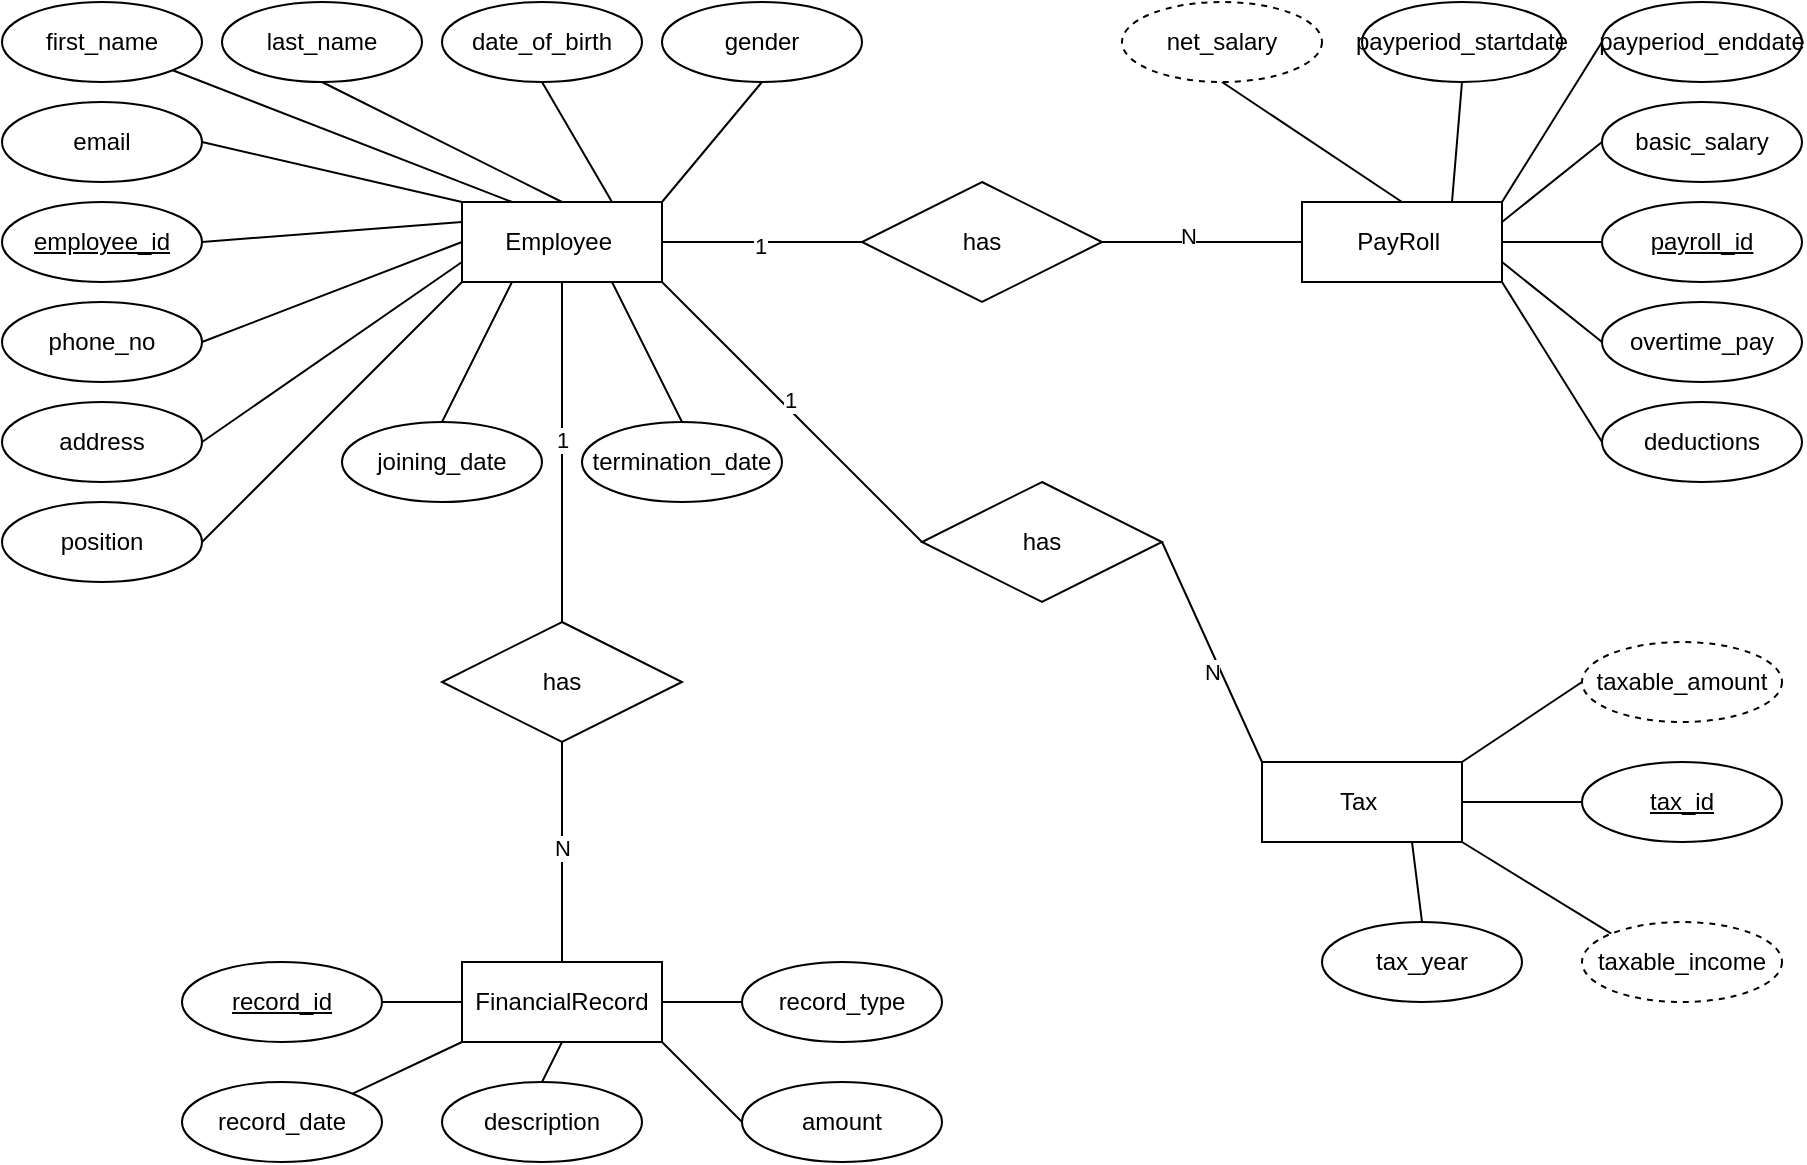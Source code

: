 <mxfile version="22.1.8" type="device">
  <diagram name="Page-1" id="-swlv_brjV1z-kcaf3VO">
    <mxGraphModel dx="1900" dy="565" grid="1" gridSize="10" guides="1" tooltips="1" connect="1" arrows="1" fold="1" page="1" pageScale="1" pageWidth="850" pageHeight="1100" math="0" shadow="0">
      <root>
        <mxCell id="0" />
        <mxCell id="1" parent="0" />
        <mxCell id="I96AvqniFGuCZLhaKrm_-1" value="Employee&amp;nbsp;" style="whiteSpace=wrap;html=1;align=center;" parent="1" vertex="1">
          <mxGeometry x="120" y="160" width="100" height="40" as="geometry" />
        </mxCell>
        <mxCell id="I96AvqniFGuCZLhaKrm_-4" value="PayRoll&amp;nbsp;" style="whiteSpace=wrap;html=1;align=center;" parent="1" vertex="1">
          <mxGeometry x="540" y="160" width="100" height="40" as="geometry" />
        </mxCell>
        <mxCell id="I96AvqniFGuCZLhaKrm_-7" value="payroll_id" style="ellipse;whiteSpace=wrap;html=1;align=center;fontStyle=4;" parent="1" vertex="1">
          <mxGeometry x="690" y="160" width="100" height="40" as="geometry" />
        </mxCell>
        <mxCell id="I96AvqniFGuCZLhaKrm_-8" value="employee_id" style="ellipse;whiteSpace=wrap;html=1;align=center;fontStyle=4;" parent="1" vertex="1">
          <mxGeometry x="-110" y="160" width="100" height="40" as="geometry" />
        </mxCell>
        <mxCell id="I96AvqniFGuCZLhaKrm_-9" value="" style="endArrow=none;html=1;rounded=0;exitX=0.5;exitY=1;exitDx=0;exitDy=0;entryX=0.5;entryY=0;entryDx=0;entryDy=0;" parent="1" source="I96AvqniFGuCZLhaKrm_-1" target="I96AvqniFGuCZLhaKrm_-11" edge="1">
          <mxGeometry relative="1" as="geometry">
            <mxPoint x="180" y="260" as="sourcePoint" />
            <mxPoint x="340" y="260" as="targetPoint" />
          </mxGeometry>
        </mxCell>
        <mxCell id="I96AvqniFGuCZLhaKrm_-29" value="1" style="edgeLabel;html=1;align=center;verticalAlign=middle;resizable=0;points=[];" parent="I96AvqniFGuCZLhaKrm_-9" vertex="1" connectable="0">
          <mxGeometry x="-0.076" relative="1" as="geometry">
            <mxPoint as="offset" />
          </mxGeometry>
        </mxCell>
        <mxCell id="I96AvqniFGuCZLhaKrm_-11" value="has" style="shape=rhombus;perimeter=rhombusPerimeter;whiteSpace=wrap;html=1;align=center;" parent="1" vertex="1">
          <mxGeometry x="110" y="370" width="120" height="60" as="geometry" />
        </mxCell>
        <mxCell id="I96AvqniFGuCZLhaKrm_-12" value="has" style="shape=rhombus;perimeter=rhombusPerimeter;whiteSpace=wrap;html=1;align=center;" parent="1" vertex="1">
          <mxGeometry x="350" y="300" width="120" height="60" as="geometry" />
        </mxCell>
        <mxCell id="I96AvqniFGuCZLhaKrm_-13" value="has" style="shape=rhombus;perimeter=rhombusPerimeter;whiteSpace=wrap;html=1;align=center;" parent="1" vertex="1">
          <mxGeometry x="320" y="150" width="120" height="60" as="geometry" />
        </mxCell>
        <mxCell id="I96AvqniFGuCZLhaKrm_-14" value="" style="endArrow=none;html=1;rounded=0;exitX=0.5;exitY=1;exitDx=0;exitDy=0;entryX=0.5;entryY=0;entryDx=0;entryDy=0;" parent="1" source="I96AvqniFGuCZLhaKrm_-11" target="I96AvqniFGuCZLhaKrm_-35" edge="1">
          <mxGeometry relative="1" as="geometry">
            <mxPoint x="180" y="210" as="sourcePoint" />
            <mxPoint x="200" y="420" as="targetPoint" />
          </mxGeometry>
        </mxCell>
        <mxCell id="I96AvqniFGuCZLhaKrm_-30" value="N" style="edgeLabel;html=1;align=center;verticalAlign=middle;resizable=0;points=[];" parent="I96AvqniFGuCZLhaKrm_-14" vertex="1" connectable="0">
          <mxGeometry x="-0.034" relative="1" as="geometry">
            <mxPoint as="offset" />
          </mxGeometry>
        </mxCell>
        <mxCell id="I96AvqniFGuCZLhaKrm_-15" value="" style="endArrow=none;html=1;rounded=0;exitX=0;exitY=0.5;exitDx=0;exitDy=0;entryX=1;entryY=0.5;entryDx=0;entryDy=0;" parent="1" source="I96AvqniFGuCZLhaKrm_-4" target="I96AvqniFGuCZLhaKrm_-13" edge="1">
          <mxGeometry relative="1" as="geometry">
            <mxPoint x="190" y="220" as="sourcePoint" />
            <mxPoint x="190" y="330" as="targetPoint" />
          </mxGeometry>
        </mxCell>
        <mxCell id="I96AvqniFGuCZLhaKrm_-26" value="N" style="edgeLabel;html=1;align=center;verticalAlign=middle;resizable=0;points=[];" parent="I96AvqniFGuCZLhaKrm_-15" vertex="1" connectable="0">
          <mxGeometry x="0.14" y="-3" relative="1" as="geometry">
            <mxPoint as="offset" />
          </mxGeometry>
        </mxCell>
        <mxCell id="I96AvqniFGuCZLhaKrm_-16" value="" style="endArrow=none;html=1;rounded=0;exitX=1;exitY=0.5;exitDx=0;exitDy=0;entryX=0;entryY=0.5;entryDx=0;entryDy=0;" parent="1" source="I96AvqniFGuCZLhaKrm_-1" target="I96AvqniFGuCZLhaKrm_-13" edge="1">
          <mxGeometry relative="1" as="geometry">
            <mxPoint x="200" y="230" as="sourcePoint" />
            <mxPoint x="200" y="340" as="targetPoint" />
          </mxGeometry>
        </mxCell>
        <mxCell id="I96AvqniFGuCZLhaKrm_-25" value="1" style="edgeLabel;html=1;align=center;verticalAlign=middle;resizable=0;points=[];" parent="I96AvqniFGuCZLhaKrm_-16" vertex="1" connectable="0">
          <mxGeometry x="-0.032" y="-2" relative="1" as="geometry">
            <mxPoint as="offset" />
          </mxGeometry>
        </mxCell>
        <mxCell id="I96AvqniFGuCZLhaKrm_-17" value="" style="endArrow=none;html=1;rounded=0;entryX=1;entryY=0.5;entryDx=0;entryDy=0;exitX=0;exitY=0;exitDx=0;exitDy=0;" parent="1" source="I96AvqniFGuCZLhaKrm_-32" target="I96AvqniFGuCZLhaKrm_-12" edge="1">
          <mxGeometry relative="1" as="geometry">
            <mxPoint x="550" y="400" as="sourcePoint" />
            <mxPoint x="180" y="320" as="targetPoint" />
          </mxGeometry>
        </mxCell>
        <mxCell id="I96AvqniFGuCZLhaKrm_-28" value="N" style="edgeLabel;html=1;align=center;verticalAlign=middle;resizable=0;points=[];" parent="I96AvqniFGuCZLhaKrm_-17" vertex="1" connectable="0">
          <mxGeometry x="-0.137" y="4" relative="1" as="geometry">
            <mxPoint as="offset" />
          </mxGeometry>
        </mxCell>
        <mxCell id="I96AvqniFGuCZLhaKrm_-18" value="" style="endArrow=none;html=1;rounded=0;exitX=1;exitY=1;exitDx=0;exitDy=0;entryX=0;entryY=0.5;entryDx=0;entryDy=0;" parent="1" source="I96AvqniFGuCZLhaKrm_-1" target="I96AvqniFGuCZLhaKrm_-12" edge="1">
          <mxGeometry relative="1" as="geometry">
            <mxPoint x="190" y="220" as="sourcePoint" />
            <mxPoint x="190" y="330" as="targetPoint" />
          </mxGeometry>
        </mxCell>
        <mxCell id="I96AvqniFGuCZLhaKrm_-27" value="1" style="edgeLabel;html=1;align=center;verticalAlign=middle;resizable=0;points=[];" parent="I96AvqniFGuCZLhaKrm_-18" vertex="1" connectable="0">
          <mxGeometry x="-0.057" y="4" relative="1" as="geometry">
            <mxPoint as="offset" />
          </mxGeometry>
        </mxCell>
        <mxCell id="I96AvqniFGuCZLhaKrm_-19" value="" style="endArrow=none;html=1;rounded=0;exitX=0.75;exitY=1;exitDx=0;exitDy=0;entryX=0.5;entryY=0;entryDx=0;entryDy=0;" parent="1" source="I96AvqniFGuCZLhaKrm_-1" target="I96AvqniFGuCZLhaKrm_-64" edge="1">
          <mxGeometry relative="1" as="geometry">
            <mxPoint x="290" y="370" as="sourcePoint" />
            <mxPoint x="290" y="480" as="targetPoint" />
          </mxGeometry>
        </mxCell>
        <mxCell id="I96AvqniFGuCZLhaKrm_-20" value="" style="endArrow=none;html=1;rounded=0;exitX=1;exitY=0.5;exitDx=0;exitDy=0;entryX=0;entryY=0.5;entryDx=0;entryDy=0;" parent="1" source="I96AvqniFGuCZLhaKrm_-32" target="I96AvqniFGuCZLhaKrm_-33" edge="1">
          <mxGeometry relative="1" as="geometry">
            <mxPoint x="720" y="250" as="sourcePoint" />
            <mxPoint x="720" y="360" as="targetPoint" />
          </mxGeometry>
        </mxCell>
        <mxCell id="I96AvqniFGuCZLhaKrm_-22" value="" style="endArrow=none;html=1;rounded=0;exitX=1;exitY=0.5;exitDx=0;exitDy=0;entryX=0;entryY=0.5;entryDx=0;entryDy=0;" parent="1" source="I96AvqniFGuCZLhaKrm_-4" target="I96AvqniFGuCZLhaKrm_-7" edge="1">
          <mxGeometry relative="1" as="geometry">
            <mxPoint x="210" y="240" as="sourcePoint" />
            <mxPoint x="210" y="350" as="targetPoint" />
          </mxGeometry>
        </mxCell>
        <mxCell id="I96AvqniFGuCZLhaKrm_-24" value="" style="endArrow=none;html=1;rounded=0;exitX=0;exitY=0.25;exitDx=0;exitDy=0;entryX=1;entryY=0.5;entryDx=0;entryDy=0;" parent="1" source="I96AvqniFGuCZLhaKrm_-1" target="I96AvqniFGuCZLhaKrm_-8" edge="1">
          <mxGeometry relative="1" as="geometry">
            <mxPoint x="230" y="260" as="sourcePoint" />
            <mxPoint x="230" y="370" as="targetPoint" />
          </mxGeometry>
        </mxCell>
        <mxCell id="I96AvqniFGuCZLhaKrm_-32" value="Tax&amp;nbsp;" style="whiteSpace=wrap;html=1;align=center;" parent="1" vertex="1">
          <mxGeometry x="520" y="440" width="100" height="40" as="geometry" />
        </mxCell>
        <mxCell id="I96AvqniFGuCZLhaKrm_-33" value="tax_id" style="ellipse;whiteSpace=wrap;html=1;align=center;fontStyle=4;" parent="1" vertex="1">
          <mxGeometry x="680" y="440" width="100" height="40" as="geometry" />
        </mxCell>
        <mxCell id="I96AvqniFGuCZLhaKrm_-35" value="FinancialRecord" style="whiteSpace=wrap;html=1;align=center;" parent="1" vertex="1">
          <mxGeometry x="120" y="540" width="100" height="40" as="geometry" />
        </mxCell>
        <mxCell id="I96AvqniFGuCZLhaKrm_-36" value="record_id" style="ellipse;whiteSpace=wrap;html=1;align=center;fontStyle=4;" parent="1" vertex="1">
          <mxGeometry x="-20" y="540" width="100" height="40" as="geometry" />
        </mxCell>
        <mxCell id="I96AvqniFGuCZLhaKrm_-37" value="" style="endArrow=none;html=1;rounded=0;entryX=1;entryY=0.5;entryDx=0;entryDy=0;exitX=0;exitY=0.5;exitDx=0;exitDy=0;" parent="1" source="I96AvqniFGuCZLhaKrm_-35" target="I96AvqniFGuCZLhaKrm_-36" edge="1">
          <mxGeometry relative="1" as="geometry">
            <mxPoint x="90" y="490" as="sourcePoint" />
            <mxPoint x="50" y="460" as="targetPoint" />
          </mxGeometry>
        </mxCell>
        <mxCell id="I96AvqniFGuCZLhaKrm_-38" value="gender" style="ellipse;whiteSpace=wrap;html=1;align=center;" parent="1" vertex="1">
          <mxGeometry x="220" y="60" width="100" height="40" as="geometry" />
        </mxCell>
        <mxCell id="I96AvqniFGuCZLhaKrm_-39" value="joining_date" style="ellipse;whiteSpace=wrap;html=1;align=center;" parent="1" vertex="1">
          <mxGeometry x="60" y="270" width="100" height="40" as="geometry" />
        </mxCell>
        <mxCell id="I96AvqniFGuCZLhaKrm_-40" value="position" style="ellipse;whiteSpace=wrap;html=1;align=center;" parent="1" vertex="1">
          <mxGeometry x="-110" y="310" width="100" height="40" as="geometry" />
        </mxCell>
        <mxCell id="I96AvqniFGuCZLhaKrm_-41" value="date_of_birth" style="ellipse;whiteSpace=wrap;html=1;align=center;" parent="1" vertex="1">
          <mxGeometry x="110" y="60" width="100" height="40" as="geometry" />
        </mxCell>
        <mxCell id="I96AvqniFGuCZLhaKrm_-42" value="payperiod_startdate" style="ellipse;whiteSpace=wrap;html=1;align=center;" parent="1" vertex="1">
          <mxGeometry x="570" y="60" width="100" height="40" as="geometry" />
        </mxCell>
        <mxCell id="I96AvqniFGuCZLhaKrm_-43" value="address" style="ellipse;whiteSpace=wrap;html=1;align=center;" parent="1" vertex="1">
          <mxGeometry x="-110" y="260" width="100" height="40" as="geometry" />
        </mxCell>
        <mxCell id="I96AvqniFGuCZLhaKrm_-44" value="phone_no" style="ellipse;whiteSpace=wrap;html=1;align=center;" parent="1" vertex="1">
          <mxGeometry x="-110" y="210" width="100" height="40" as="geometry" />
        </mxCell>
        <mxCell id="I96AvqniFGuCZLhaKrm_-45" value="email" style="ellipse;whiteSpace=wrap;html=1;align=center;" parent="1" vertex="1">
          <mxGeometry x="-110" y="110" width="100" height="40" as="geometry" />
        </mxCell>
        <mxCell id="I96AvqniFGuCZLhaKrm_-46" value="last_name" style="ellipse;whiteSpace=wrap;html=1;align=center;" parent="1" vertex="1">
          <mxGeometry y="60" width="100" height="40" as="geometry" />
        </mxCell>
        <mxCell id="I96AvqniFGuCZLhaKrm_-47" value="first_name" style="ellipse;whiteSpace=wrap;html=1;align=center;" parent="1" vertex="1">
          <mxGeometry x="-110" y="60" width="100" height="40" as="geometry" />
        </mxCell>
        <mxCell id="I96AvqniFGuCZLhaKrm_-48" value="deductions" style="ellipse;whiteSpace=wrap;html=1;align=center;" parent="1" vertex="1">
          <mxGeometry x="690" y="260" width="100" height="40" as="geometry" />
        </mxCell>
        <mxCell id="I96AvqniFGuCZLhaKrm_-49" value="overtime_pay" style="ellipse;whiteSpace=wrap;html=1;align=center;" parent="1" vertex="1">
          <mxGeometry x="690" y="210" width="100" height="40" as="geometry" />
        </mxCell>
        <mxCell id="I96AvqniFGuCZLhaKrm_-50" value="basic_salary" style="ellipse;whiteSpace=wrap;html=1;align=center;" parent="1" vertex="1">
          <mxGeometry x="690" y="110" width="100" height="40" as="geometry" />
        </mxCell>
        <mxCell id="I96AvqniFGuCZLhaKrm_-51" value="payperiod_enddate" style="ellipse;whiteSpace=wrap;html=1;align=center;" parent="1" vertex="1">
          <mxGeometry x="690" y="60" width="100" height="40" as="geometry" />
        </mxCell>
        <mxCell id="I96AvqniFGuCZLhaKrm_-58" value="tax_year" style="ellipse;whiteSpace=wrap;html=1;align=center;" parent="1" vertex="1">
          <mxGeometry x="550" y="520" width="100" height="40" as="geometry" />
        </mxCell>
        <mxCell id="I96AvqniFGuCZLhaKrm_-60" value="record_type" style="ellipse;whiteSpace=wrap;html=1;align=center;" parent="1" vertex="1">
          <mxGeometry x="260" y="540" width="100" height="40" as="geometry" />
        </mxCell>
        <mxCell id="I96AvqniFGuCZLhaKrm_-61" value="amount" style="ellipse;whiteSpace=wrap;html=1;align=center;" parent="1" vertex="1">
          <mxGeometry x="260" y="600" width="100" height="40" as="geometry" />
        </mxCell>
        <mxCell id="I96AvqniFGuCZLhaKrm_-62" value="record_date" style="ellipse;whiteSpace=wrap;html=1;align=center;" parent="1" vertex="1">
          <mxGeometry x="-20" y="600" width="100" height="40" as="geometry" />
        </mxCell>
        <mxCell id="I96AvqniFGuCZLhaKrm_-63" value="description" style="ellipse;whiteSpace=wrap;html=1;align=center;" parent="1" vertex="1">
          <mxGeometry x="110" y="600" width="100" height="40" as="geometry" />
        </mxCell>
        <mxCell id="I96AvqniFGuCZLhaKrm_-64" value="termination_date" style="ellipse;whiteSpace=wrap;html=1;align=center;" parent="1" vertex="1">
          <mxGeometry x="180" y="270" width="100" height="40" as="geometry" />
        </mxCell>
        <mxCell id="I96AvqniFGuCZLhaKrm_-66" value="" style="endArrow=none;html=1;rounded=0;exitX=0.25;exitY=1;exitDx=0;exitDy=0;entryX=0.5;entryY=0;entryDx=0;entryDy=0;" parent="1" source="I96AvqniFGuCZLhaKrm_-1" target="I96AvqniFGuCZLhaKrm_-39" edge="1">
          <mxGeometry relative="1" as="geometry">
            <mxPoint x="300" y="380" as="sourcePoint" />
            <mxPoint x="300" y="490" as="targetPoint" />
          </mxGeometry>
        </mxCell>
        <mxCell id="I96AvqniFGuCZLhaKrm_-67" value="" style="endArrow=none;html=1;rounded=0;exitX=0;exitY=1;exitDx=0;exitDy=0;entryX=1;entryY=0.5;entryDx=0;entryDy=0;" parent="1" source="I96AvqniFGuCZLhaKrm_-1" target="I96AvqniFGuCZLhaKrm_-40" edge="1">
          <mxGeometry relative="1" as="geometry">
            <mxPoint x="310" y="390" as="sourcePoint" />
            <mxPoint x="310" y="500" as="targetPoint" />
          </mxGeometry>
        </mxCell>
        <mxCell id="I96AvqniFGuCZLhaKrm_-68" value="" style="endArrow=none;html=1;rounded=0;exitX=0;exitY=0.75;exitDx=0;exitDy=0;entryX=1;entryY=0.5;entryDx=0;entryDy=0;" parent="1" source="I96AvqniFGuCZLhaKrm_-1" target="I96AvqniFGuCZLhaKrm_-43" edge="1">
          <mxGeometry relative="1" as="geometry">
            <mxPoint x="320" y="400" as="sourcePoint" />
            <mxPoint x="320" y="510" as="targetPoint" />
          </mxGeometry>
        </mxCell>
        <mxCell id="I96AvqniFGuCZLhaKrm_-69" value="" style="endArrow=none;html=1;rounded=0;exitX=0;exitY=0;exitDx=0;exitDy=0;entryX=1;entryY=0.5;entryDx=0;entryDy=0;" parent="1" source="I96AvqniFGuCZLhaKrm_-1" target="I96AvqniFGuCZLhaKrm_-45" edge="1">
          <mxGeometry relative="1" as="geometry">
            <mxPoint x="330" y="410" as="sourcePoint" />
            <mxPoint x="330" y="520" as="targetPoint" />
          </mxGeometry>
        </mxCell>
        <mxCell id="I96AvqniFGuCZLhaKrm_-70" value="" style="endArrow=none;html=1;rounded=0;exitX=1;exitY=1;exitDx=0;exitDy=0;entryX=0.25;entryY=0;entryDx=0;entryDy=0;" parent="1" source="I96AvqniFGuCZLhaKrm_-47" target="I96AvqniFGuCZLhaKrm_-1" edge="1">
          <mxGeometry relative="1" as="geometry">
            <mxPoint x="340" y="420" as="sourcePoint" />
            <mxPoint x="340" y="530" as="targetPoint" />
          </mxGeometry>
        </mxCell>
        <mxCell id="I96AvqniFGuCZLhaKrm_-71" value="" style="endArrow=none;html=1;rounded=0;exitX=0.5;exitY=1;exitDx=0;exitDy=0;entryX=0.5;entryY=0;entryDx=0;entryDy=0;" parent="1" source="I96AvqniFGuCZLhaKrm_-46" target="I96AvqniFGuCZLhaKrm_-1" edge="1">
          <mxGeometry relative="1" as="geometry">
            <mxPoint x="350" y="430" as="sourcePoint" />
            <mxPoint x="350" y="540" as="targetPoint" />
          </mxGeometry>
        </mxCell>
        <mxCell id="I96AvqniFGuCZLhaKrm_-72" value="" style="endArrow=none;html=1;rounded=0;exitX=0.5;exitY=1;exitDx=0;exitDy=0;entryX=0.75;entryY=0;entryDx=0;entryDy=0;" parent="1" source="I96AvqniFGuCZLhaKrm_-41" target="I96AvqniFGuCZLhaKrm_-1" edge="1">
          <mxGeometry relative="1" as="geometry">
            <mxPoint x="360" y="440" as="sourcePoint" />
            <mxPoint x="360" y="550" as="targetPoint" />
          </mxGeometry>
        </mxCell>
        <mxCell id="I96AvqniFGuCZLhaKrm_-73" value="" style="endArrow=none;html=1;rounded=0;exitX=0.5;exitY=1;exitDx=0;exitDy=0;entryX=1;entryY=0;entryDx=0;entryDy=0;" parent="1" source="I96AvqniFGuCZLhaKrm_-38" target="I96AvqniFGuCZLhaKrm_-1" edge="1">
          <mxGeometry relative="1" as="geometry">
            <mxPoint x="370" y="450" as="sourcePoint" />
            <mxPoint x="370" y="560" as="targetPoint" />
          </mxGeometry>
        </mxCell>
        <mxCell id="I96AvqniFGuCZLhaKrm_-74" value="" style="endArrow=none;html=1;rounded=0;exitX=0;exitY=0.5;exitDx=0;exitDy=0;entryX=1;entryY=0.5;entryDx=0;entryDy=0;" parent="1" source="I96AvqniFGuCZLhaKrm_-1" target="I96AvqniFGuCZLhaKrm_-44" edge="1">
          <mxGeometry relative="1" as="geometry">
            <mxPoint x="380" y="460" as="sourcePoint" />
            <mxPoint x="380" y="570" as="targetPoint" />
          </mxGeometry>
        </mxCell>
        <mxCell id="I96AvqniFGuCZLhaKrm_-75" value="" style="endArrow=none;html=1;rounded=0;exitX=0.5;exitY=0;exitDx=0;exitDy=0;entryX=0.5;entryY=1;entryDx=0;entryDy=0;" parent="1" source="I96AvqniFGuCZLhaKrm_-4" target="I96AvqniFGuCZLhaKrm_-96" edge="1">
          <mxGeometry relative="1" as="geometry">
            <mxPoint x="610" y="260" as="sourcePoint" />
            <mxPoint x="500" y="100" as="targetPoint" />
          </mxGeometry>
        </mxCell>
        <mxCell id="I96AvqniFGuCZLhaKrm_-76" value="" style="endArrow=none;html=1;rounded=0;exitX=0.5;exitY=0;exitDx=0;exitDy=0;entryX=0.75;entryY=1;entryDx=0;entryDy=0;" parent="1" source="I96AvqniFGuCZLhaKrm_-58" target="I96AvqniFGuCZLhaKrm_-32" edge="1">
          <mxGeometry relative="1" as="geometry">
            <mxPoint x="400" y="480" as="sourcePoint" />
            <mxPoint x="400" y="590" as="targetPoint" />
          </mxGeometry>
        </mxCell>
        <mxCell id="I96AvqniFGuCZLhaKrm_-77" value="" style="endArrow=none;html=1;rounded=0;exitX=0;exitY=0;exitDx=0;exitDy=0;entryX=1;entryY=1;entryDx=0;entryDy=0;" parent="1" source="I96AvqniFGuCZLhaKrm_-93" target="I96AvqniFGuCZLhaKrm_-32" edge="1">
          <mxGeometry relative="1" as="geometry">
            <mxPoint x="680" y="520" as="sourcePoint" />
            <mxPoint x="410" y="600" as="targetPoint" />
          </mxGeometry>
        </mxCell>
        <mxCell id="I96AvqniFGuCZLhaKrm_-78" value="" style="endArrow=none;html=1;rounded=0;exitX=0;exitY=0.5;exitDx=0;exitDy=0;entryX=1;entryY=0;entryDx=0;entryDy=0;" parent="1" source="I96AvqniFGuCZLhaKrm_-95" target="I96AvqniFGuCZLhaKrm_-32" edge="1">
          <mxGeometry relative="1" as="geometry">
            <mxPoint x="680" y="400" as="sourcePoint" />
            <mxPoint x="420" y="610" as="targetPoint" />
          </mxGeometry>
        </mxCell>
        <mxCell id="I96AvqniFGuCZLhaKrm_-79" value="" style="endArrow=none;html=1;rounded=0;exitX=1;exitY=1;exitDx=0;exitDy=0;entryX=0;entryY=0.5;entryDx=0;entryDy=0;" parent="1" source="I96AvqniFGuCZLhaKrm_-4" target="I96AvqniFGuCZLhaKrm_-48" edge="1">
          <mxGeometry relative="1" as="geometry">
            <mxPoint x="310" y="360" as="sourcePoint" />
            <mxPoint x="310" y="470" as="targetPoint" />
          </mxGeometry>
        </mxCell>
        <mxCell id="I96AvqniFGuCZLhaKrm_-80" value="" style="endArrow=none;html=1;rounded=0;exitX=1;exitY=0.75;exitDx=0;exitDy=0;entryX=0;entryY=0.5;entryDx=0;entryDy=0;" parent="1" source="I96AvqniFGuCZLhaKrm_-4" target="I96AvqniFGuCZLhaKrm_-49" edge="1">
          <mxGeometry relative="1" as="geometry">
            <mxPoint x="320" y="370" as="sourcePoint" />
            <mxPoint x="320" y="480" as="targetPoint" />
          </mxGeometry>
        </mxCell>
        <mxCell id="I96AvqniFGuCZLhaKrm_-81" value="" style="endArrow=none;html=1;rounded=0;exitX=1;exitY=0.25;exitDx=0;exitDy=0;entryX=0;entryY=0.5;entryDx=0;entryDy=0;" parent="1" source="I96AvqniFGuCZLhaKrm_-4" target="I96AvqniFGuCZLhaKrm_-50" edge="1">
          <mxGeometry relative="1" as="geometry">
            <mxPoint x="330" y="380" as="sourcePoint" />
            <mxPoint x="330" y="490" as="targetPoint" />
          </mxGeometry>
        </mxCell>
        <mxCell id="I96AvqniFGuCZLhaKrm_-82" value="" style="endArrow=none;html=1;rounded=0;exitX=1;exitY=0;exitDx=0;exitDy=0;entryX=0;entryY=0.5;entryDx=0;entryDy=0;" parent="1" source="I96AvqniFGuCZLhaKrm_-4" target="I96AvqniFGuCZLhaKrm_-51" edge="1">
          <mxGeometry relative="1" as="geometry">
            <mxPoint x="340" y="390" as="sourcePoint" />
            <mxPoint x="340" y="500" as="targetPoint" />
          </mxGeometry>
        </mxCell>
        <mxCell id="I96AvqniFGuCZLhaKrm_-83" value="" style="endArrow=none;html=1;rounded=0;entryX=0.75;entryY=0;entryDx=0;entryDy=0;exitX=0.5;exitY=1;exitDx=0;exitDy=0;" parent="1" source="I96AvqniFGuCZLhaKrm_-42" target="I96AvqniFGuCZLhaKrm_-4" edge="1">
          <mxGeometry relative="1" as="geometry">
            <mxPoint x="620" y="110" as="sourcePoint" />
            <mxPoint x="350" y="510" as="targetPoint" />
          </mxGeometry>
        </mxCell>
        <mxCell id="I96AvqniFGuCZLhaKrm_-85" value="" style="endArrow=none;html=1;rounded=0;exitX=0.5;exitY=1;exitDx=0;exitDy=0;entryX=0.5;entryY=0;entryDx=0;entryDy=0;" parent="1" source="I96AvqniFGuCZLhaKrm_-35" target="I96AvqniFGuCZLhaKrm_-63" edge="1">
          <mxGeometry relative="1" as="geometry">
            <mxPoint x="370" y="420" as="sourcePoint" />
            <mxPoint x="370" y="530" as="targetPoint" />
          </mxGeometry>
        </mxCell>
        <mxCell id="I96AvqniFGuCZLhaKrm_-86" value="" style="endArrow=none;html=1;rounded=0;exitX=1;exitY=1;exitDx=0;exitDy=0;entryX=0;entryY=0.5;entryDx=0;entryDy=0;" parent="1" source="I96AvqniFGuCZLhaKrm_-35" target="I96AvqniFGuCZLhaKrm_-61" edge="1">
          <mxGeometry relative="1" as="geometry">
            <mxPoint x="380" y="430" as="sourcePoint" />
            <mxPoint x="380" y="540" as="targetPoint" />
          </mxGeometry>
        </mxCell>
        <mxCell id="I96AvqniFGuCZLhaKrm_-87" value="" style="endArrow=none;html=1;rounded=0;exitX=1;exitY=0.5;exitDx=0;exitDy=0;entryX=0;entryY=0.5;entryDx=0;entryDy=0;" parent="1" source="I96AvqniFGuCZLhaKrm_-35" target="I96AvqniFGuCZLhaKrm_-60" edge="1">
          <mxGeometry relative="1" as="geometry">
            <mxPoint x="390" y="440" as="sourcePoint" />
            <mxPoint x="390" y="550" as="targetPoint" />
          </mxGeometry>
        </mxCell>
        <mxCell id="I96AvqniFGuCZLhaKrm_-89" value="" style="endArrow=none;html=1;rounded=0;exitX=0;exitY=1;exitDx=0;exitDy=0;entryX=1;entryY=0;entryDx=0;entryDy=0;" parent="1" source="I96AvqniFGuCZLhaKrm_-35" target="I96AvqniFGuCZLhaKrm_-62" edge="1">
          <mxGeometry relative="1" as="geometry">
            <mxPoint x="190" y="600" as="sourcePoint" />
            <mxPoint x="180" y="620" as="targetPoint" />
          </mxGeometry>
        </mxCell>
        <mxCell id="I96AvqniFGuCZLhaKrm_-93" value="taxable_income" style="ellipse;whiteSpace=wrap;html=1;align=center;dashed=1;" parent="1" vertex="1">
          <mxGeometry x="680" y="520" width="100" height="40" as="geometry" />
        </mxCell>
        <mxCell id="I96AvqniFGuCZLhaKrm_-95" value="taxable_amount" style="ellipse;whiteSpace=wrap;html=1;align=center;dashed=1;" parent="1" vertex="1">
          <mxGeometry x="680" y="380" width="100" height="40" as="geometry" />
        </mxCell>
        <mxCell id="I96AvqniFGuCZLhaKrm_-96" value="net_salary" style="ellipse;whiteSpace=wrap;html=1;align=center;dashed=1;" parent="1" vertex="1">
          <mxGeometry x="450" y="60" width="100" height="40" as="geometry" />
        </mxCell>
      </root>
    </mxGraphModel>
  </diagram>
</mxfile>
